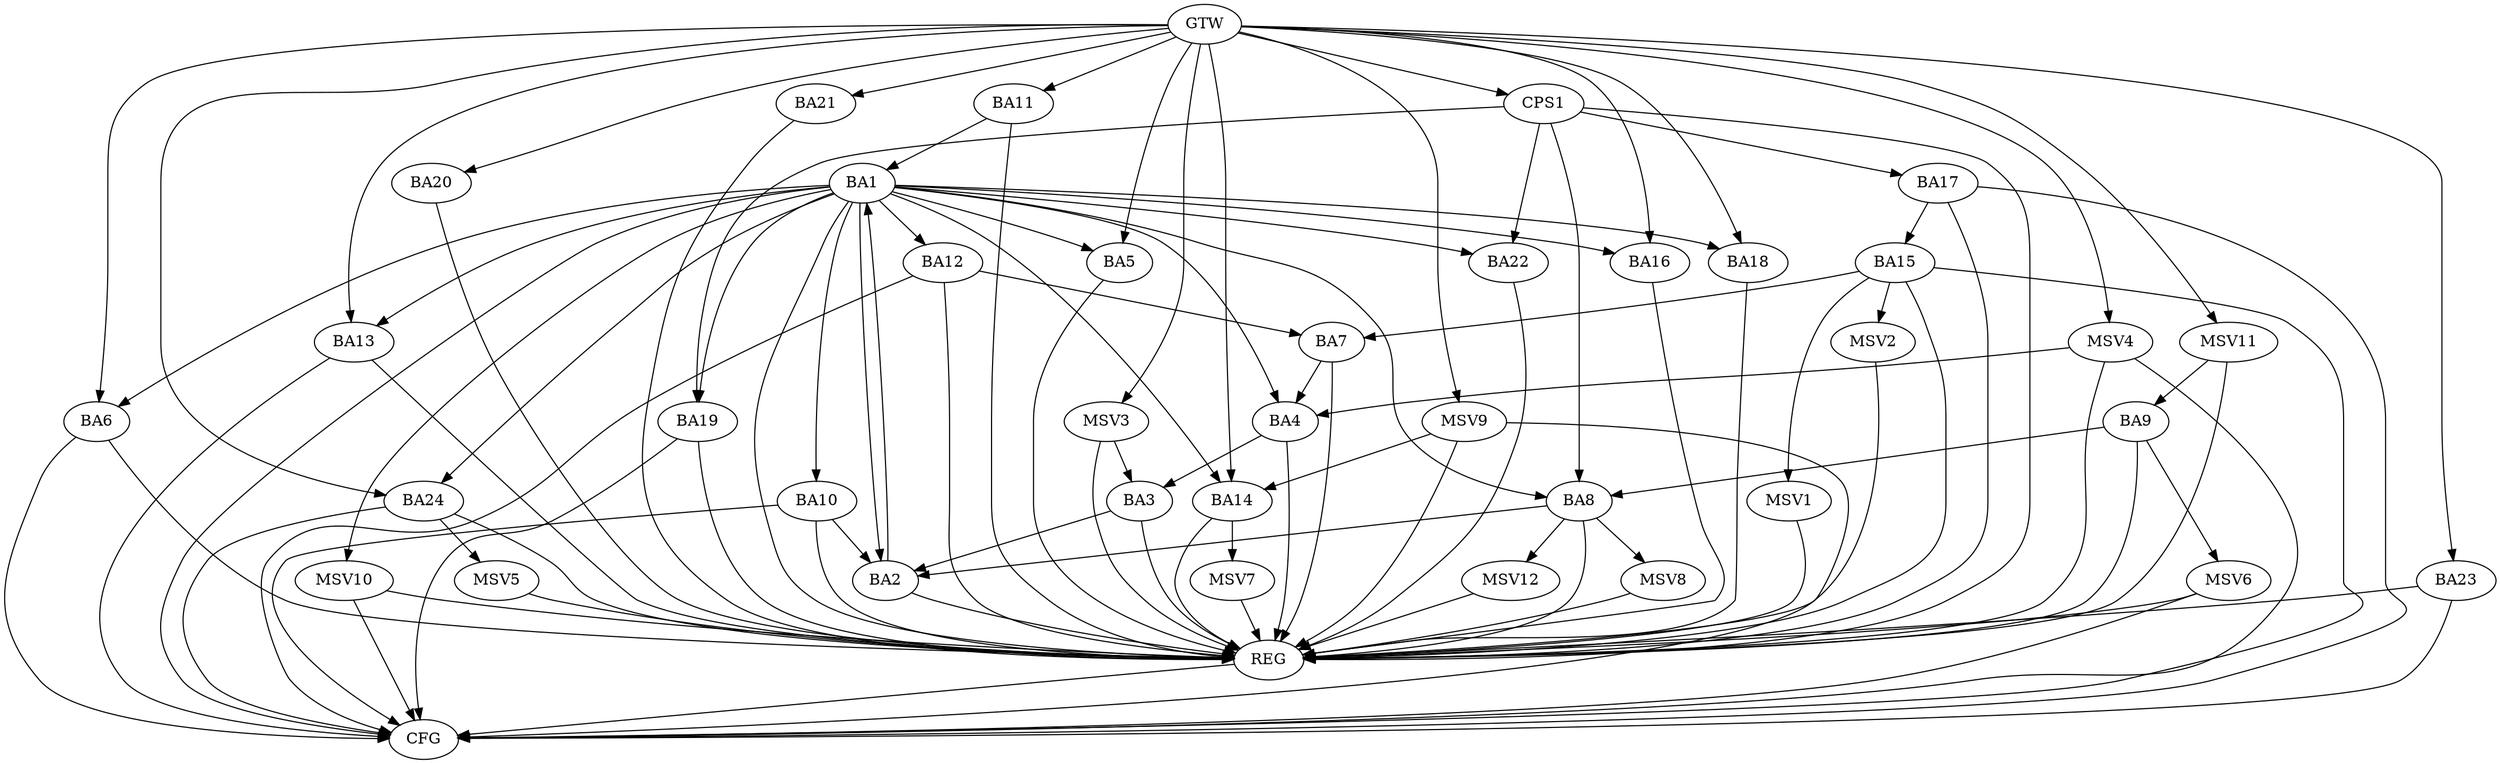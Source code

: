 strict digraph G {
  BA1 [ label="BA1" ];
  BA2 [ label="BA2" ];
  BA3 [ label="BA3" ];
  BA4 [ label="BA4" ];
  BA5 [ label="BA5" ];
  BA6 [ label="BA6" ];
  BA7 [ label="BA7" ];
  BA8 [ label="BA8" ];
  BA9 [ label="BA9" ];
  BA10 [ label="BA10" ];
  BA11 [ label="BA11" ];
  BA12 [ label="BA12" ];
  BA13 [ label="BA13" ];
  BA14 [ label="BA14" ];
  BA15 [ label="BA15" ];
  BA16 [ label="BA16" ];
  BA17 [ label="BA17" ];
  BA18 [ label="BA18" ];
  BA19 [ label="BA19" ];
  BA20 [ label="BA20" ];
  BA21 [ label="BA21" ];
  BA22 [ label="BA22" ];
  BA23 [ label="BA23" ];
  BA24 [ label="BA24" ];
  CPS1 [ label="CPS1" ];
  GTW [ label="GTW" ];
  REG [ label="REG" ];
  CFG [ label="CFG" ];
  MSV1 [ label="MSV1" ];
  MSV2 [ label="MSV2" ];
  MSV3 [ label="MSV3" ];
  MSV4 [ label="MSV4" ];
  MSV5 [ label="MSV5" ];
  MSV6 [ label="MSV6" ];
  MSV7 [ label="MSV7" ];
  MSV8 [ label="MSV8" ];
  MSV9 [ label="MSV9" ];
  MSV10 [ label="MSV10" ];
  MSV11 [ label="MSV11" ];
  MSV12 [ label="MSV12" ];
  BA1 -> BA2;
  BA2 -> BA1;
  BA3 -> BA2;
  BA4 -> BA3;
  BA7 -> BA4;
  BA8 -> BA2;
  BA9 -> BA8;
  BA10 -> BA2;
  BA11 -> BA1;
  BA12 -> BA7;
  BA15 -> BA7;
  BA17 -> BA15;
  CPS1 -> BA19;
  CPS1 -> BA17;
  CPS1 -> BA8;
  CPS1 -> BA22;
  GTW -> BA5;
  GTW -> BA6;
  GTW -> BA11;
  GTW -> BA13;
  GTW -> BA14;
  GTW -> BA16;
  GTW -> BA18;
  GTW -> BA20;
  GTW -> BA21;
  GTW -> BA23;
  GTW -> BA24;
  GTW -> CPS1;
  BA1 -> REG;
  BA2 -> REG;
  BA3 -> REG;
  BA4 -> REG;
  BA5 -> REG;
  BA6 -> REG;
  BA7 -> REG;
  BA8 -> REG;
  BA9 -> REG;
  BA10 -> REG;
  BA11 -> REG;
  BA12 -> REG;
  BA13 -> REG;
  BA14 -> REG;
  BA15 -> REG;
  BA16 -> REG;
  BA17 -> REG;
  BA18 -> REG;
  BA19 -> REG;
  BA20 -> REG;
  BA21 -> REG;
  BA22 -> REG;
  BA23 -> REG;
  BA24 -> REG;
  CPS1 -> REG;
  BA12 -> CFG;
  BA24 -> CFG;
  BA6 -> CFG;
  BA13 -> CFG;
  BA23 -> CFG;
  BA15 -> CFG;
  BA10 -> CFG;
  BA19 -> CFG;
  BA17 -> CFG;
  REG -> CFG;
  BA1 -> CFG;
  BA1 -> BA14;
  BA1 -> BA10;
  BA1 -> BA16;
  BA1 -> BA5;
  BA1 -> BA22;
  BA1 -> BA24;
  BA1 -> BA12;
  BA1 -> BA4;
  BA1 -> BA6;
  BA1 -> BA13;
  BA1 -> BA8;
  BA1 -> BA19;
  BA1 -> BA18;
  BA15 -> MSV1;
  MSV1 -> REG;
  BA15 -> MSV2;
  MSV2 -> REG;
  MSV3 -> BA3;
  GTW -> MSV3;
  MSV3 -> REG;
  MSV4 -> BA4;
  GTW -> MSV4;
  MSV4 -> REG;
  MSV4 -> CFG;
  BA24 -> MSV5;
  MSV5 -> REG;
  BA9 -> MSV6;
  MSV6 -> REG;
  MSV6 -> CFG;
  BA14 -> MSV7;
  MSV7 -> REG;
  BA8 -> MSV8;
  MSV8 -> REG;
  MSV9 -> BA14;
  GTW -> MSV9;
  MSV9 -> REG;
  MSV9 -> CFG;
  BA1 -> MSV10;
  MSV10 -> REG;
  MSV10 -> CFG;
  MSV11 -> BA9;
  GTW -> MSV11;
  MSV11 -> REG;
  BA8 -> MSV12;
  MSV12 -> REG;
}
